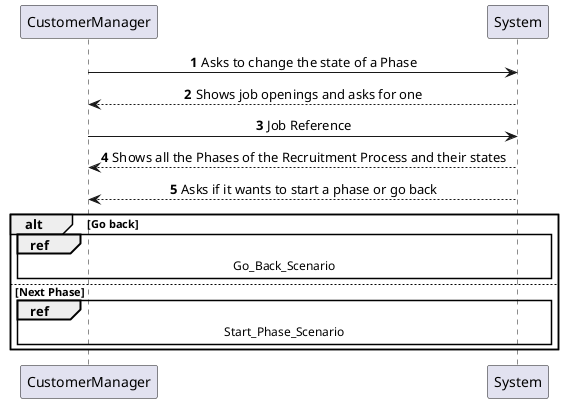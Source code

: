 @startuml
'https://plantuml.com/sequence-diagram

autonumber

skinparam sequenceMessageAlign center

    CustomerManager -> System : Asks to change the state of a Phase

    System --> CustomerManager : Shows job openings and asks for one

    CustomerManager -> System : Job Reference

    System --> CustomerManager : Shows all the Phases of the Recruitment Process and their states

    System --> CustomerManager : Asks if it wants to start a phase or go back

    alt Go back

        ref over CustomerManager, System : Go_Back_Scenario

    else Next Phase

        ref over CustomerManager, System : Start_Phase_Scenario


    end

@enduml
